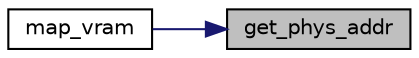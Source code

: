 digraph "get_phys_addr"
{
 // LATEX_PDF_SIZE
  edge [fontname="Helvetica",fontsize="10",labelfontname="Helvetica",labelfontsize="10"];
  node [fontname="Helvetica",fontsize="10",shape=record];
  rankdir="RL";
  Node1 [label="get_phys_addr",height=0.2,width=0.4,color="black", fillcolor="grey75", style="filled", fontcolor="black",tooltip="gets physical address of flat memory frammed buffer"];
  Node1 -> Node2 [dir="back",color="midnightblue",fontsize="10",style="solid",fontname="Helvetica"];
  Node2 [label="map_vram",height=0.2,width=0.4,color="black", fillcolor="white", style="filled",URL="$group__graphics.html#ga78fda8a56aed2c406353ad605e361073",tooltip="maps vram into memory"];
}
